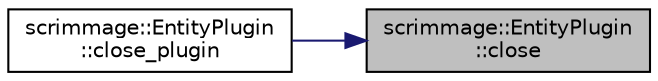 digraph "scrimmage::EntityPlugin::close"
{
 // LATEX_PDF_SIZE
  edge [fontname="Helvetica",fontsize="10",labelfontname="Helvetica",labelfontsize="10"];
  node [fontname="Helvetica",fontsize="10",shape=record];
  rankdir="RL";
  Node1 [label="scrimmage::EntityPlugin\l::close",height=0.2,width=0.4,color="black", fillcolor="grey75", style="filled", fontcolor="black",tooltip=" "];
  Node1 -> Node2 [dir="back",color="midnightblue",fontsize="10",style="solid",fontname="Helvetica"];
  Node2 [label="scrimmage::EntityPlugin\l::close_plugin",height=0.2,width=0.4,color="black", fillcolor="white", style="filled",URL="$classscrimmage_1_1EntityPlugin.html#a2fd03202a157c0b4df595ab58d0c337d",tooltip=" "];
}
